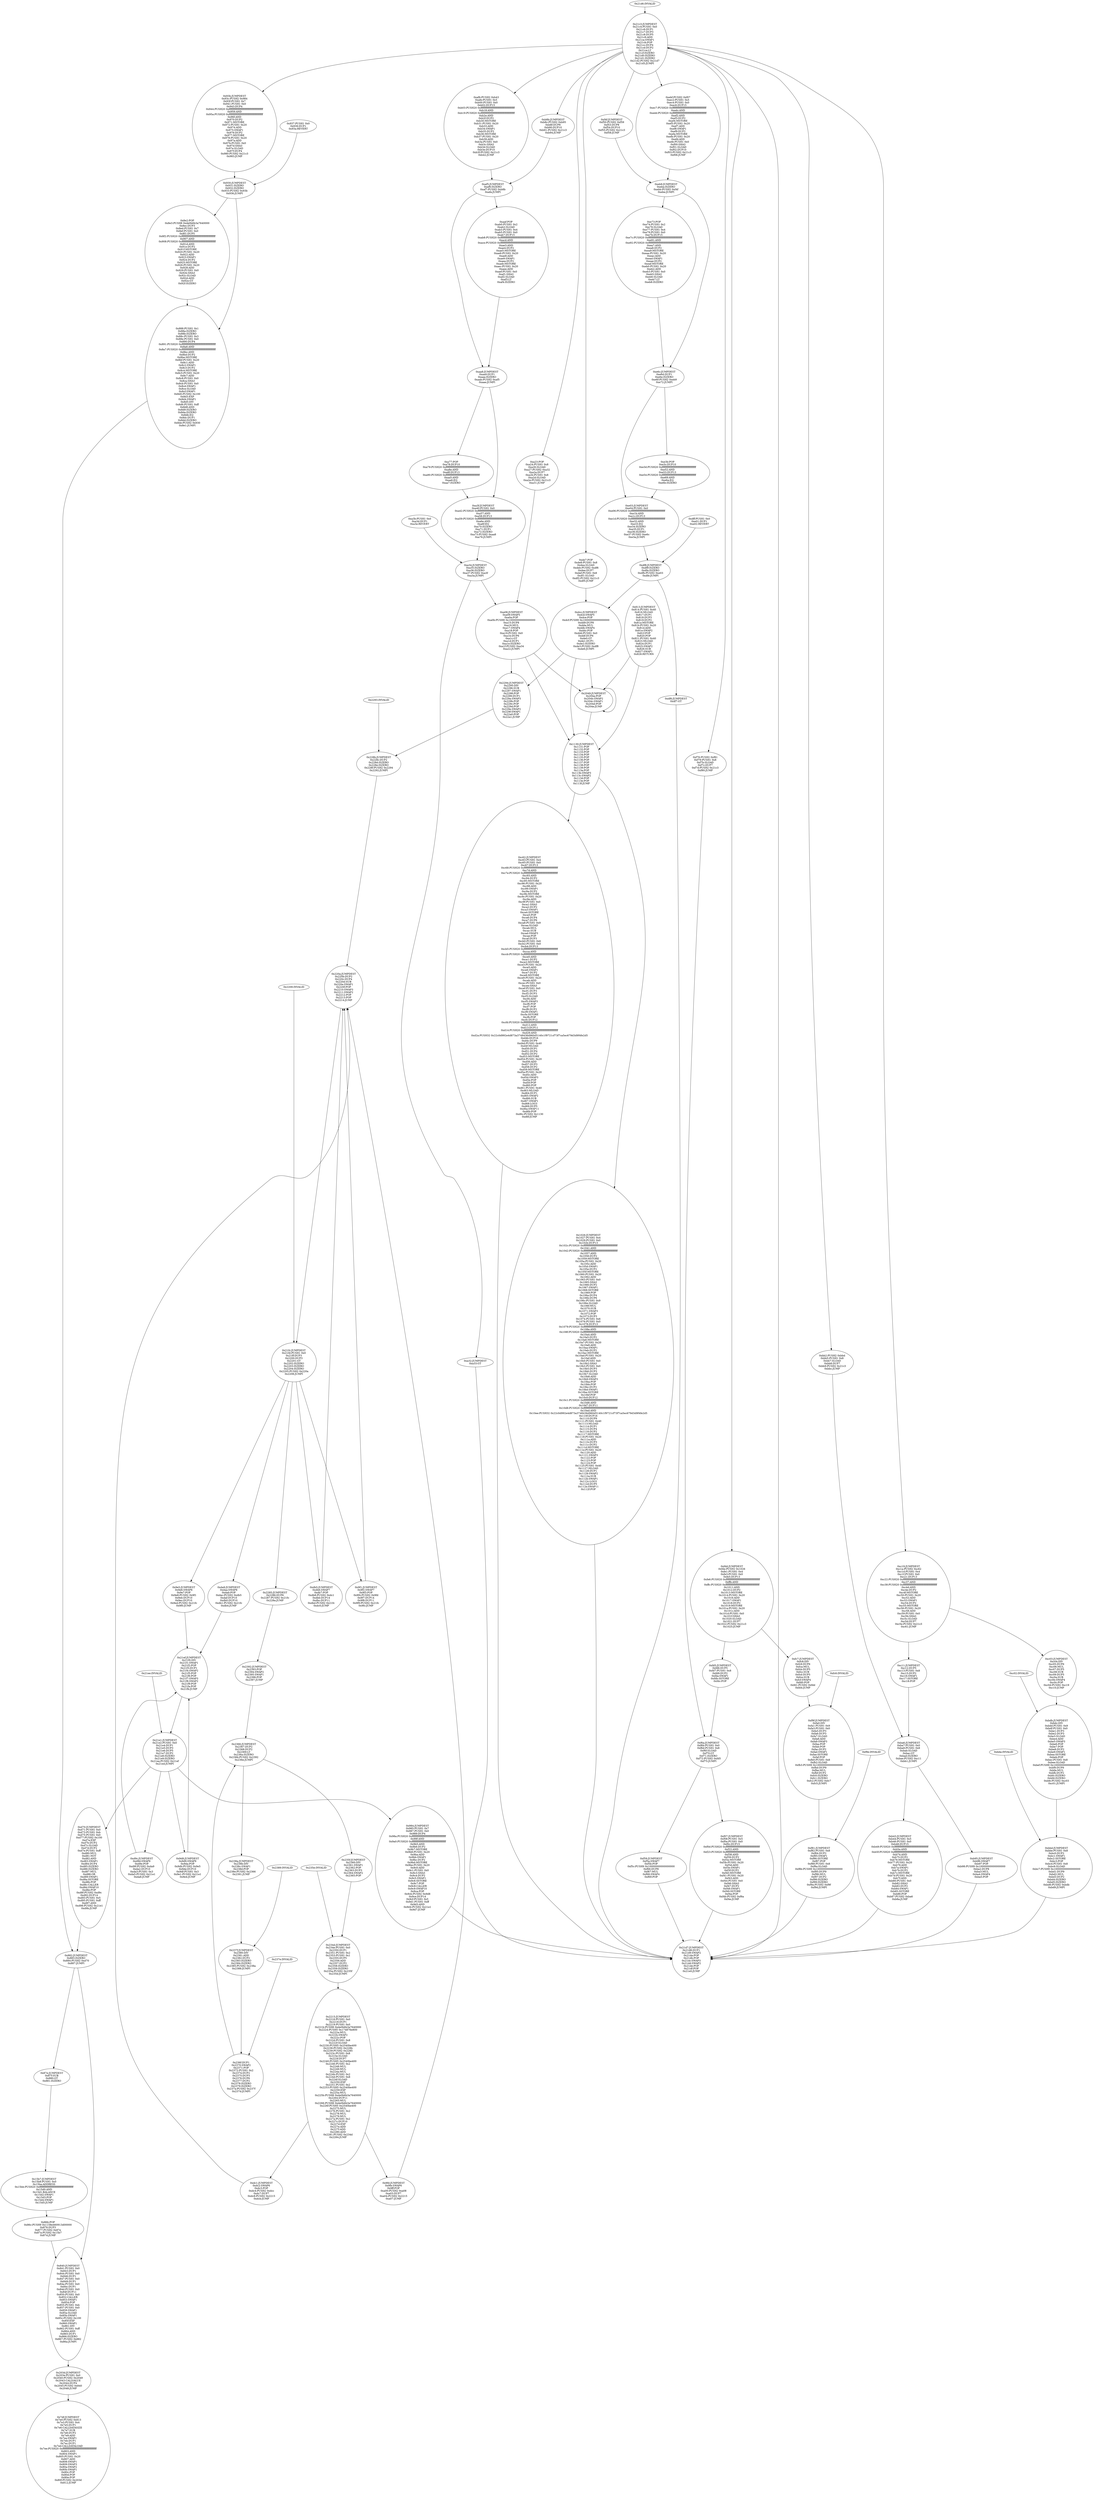 digraph{
2015[label="0x7df:JUMPDEST
0x7e0:PUSH2 0x813
0x7e3:PUSH1 0x4
0x7e5:DUP1
0x7e6:CALLDATASIZE
0x7e7:SUB
0x7e8:DUP2
0x7e9:ADD
0x7ea:SWAP1
0x7eb:DUP1
0x7ec:DUP1
0x7ed:CALLDATALOAD
0x7ee:PUSH20 0xffffffffffffffffffffffffffffffffffffffff
0x803:AND
0x804:SWAP1
0x805:PUSH1 0x20
0x807:ADD
0x808:SWAP1
0x809:SWAP3
0x80a:SWAP2
0x80b:SWAP1
0x80c:POP
0x80d:POP
0x80e:POP
0x80f:PUSH2 0x203d
0x812:JUMP"]
8253[label="0x203d:JUMPDEST
0x203e:PUSH1 0x0
0x2040:PUSH2 0x2049
0x2043:CALLVALUE
0x2044:DUP4
0x2045:PUSH2 0x840
0x2048:JUMP"]
8253 -> 2015
2112[label="0x840:JUMPDEST
0x841:PUSH1 0x0
0x843:DUP1
0x844:PUSH1 0x0
0x846:DUP1
0x847:PUSH1 0x0
0x849:DUP1
0x84a:PUSH1 0x0
0x84c:DUP1
0x84d:PUSH1 0x0
0x84f:DUP11
0x850:PUSH1 0x0
0x852:CALLER
0x853:SWAP1
0x854:POP
0x855:PUSH1 0xb
0x857:PUSH1 0x0
0x859:SWAP1
0x85a:SLOAD
0x85b:SWAP1
0x85c:PUSH2 0x100
0x85f:EXP
0x860:SWAP1
0x861:DIV
0x862:PUSH1 0xff
0x864:AND
0x865:DUP1
0x866:ISZERO
0x867:PUSH2 0x882
0x86a:JUMPI"]
2112 -> 8253
2155[label="0x86b:POP
0x86c:PUSH9 0x1158e460913d00000
0x876:DUP3
0x877:PUSH2 0x87e
0x87a:PUSH2 0x15b7
0x87d:JUMP"]
2155 -> 2112
5559[label="0x15b7:JUMPDEST
0x15b8:PUSH1 0x0
0x15ba:ADDRESS
0x15bb:PUSH20 0xffffffffffffffffffffffffffffffffffffffff
0x15d0:AND
0x15d1:BALANCE
0x15d2:SWAP1
0x15d3:POP
0x15d4:SWAP1
0x15d5:JUMP"]
5559 -> 2155
2178[label="0x882:JUMPDEST
0x883:ISZERO
0x884:PUSH2 0xd70
0x887:JUMPI"]
2178 -> 2174
2178 -> 2112
2184[label="0x888:PUSH1 0x1
0x88a:ISZERO
0x88b:ISZERO
0x88c:PUSH1 0x3
0x88e:PUSH1 0x0
0x890:DUP4
0x891:PUSH20 0xffffffffffffffffffffffffffffffffffffffff
0x8a6:AND
0x8a7:PUSH20 0xffffffffffffffffffffffffffffffffffffffff
0x8bc:AND
0x8bd:DUP2
0x8be:MSTORE
0x8bf:PUSH1 0x20
0x8c1:ADD
0x8c2:SWAP1
0x8c3:DUP2
0x8c4:MSTORE
0x8c5:PUSH1 0x20
0x8c7:ADD
0x8c8:PUSH1 0x0
0x8ca:SHA3
0x8cb:PUSH1 0x0
0x8cd:SWAP1
0x8ce:SLOAD
0x8cf:SWAP1
0x8d0:PUSH2 0x100
0x8d3:EXP
0x8d4:SWAP1
0x8d5:DIV
0x8d6:PUSH1 0xff
0x8d8:AND
0x8d9:ISZERO
0x8da:ISZERO
0x8db:EQ
0x8dc:DUP1
0x8dd:ISZERO
0x8de:PUSH2 0x930
0x8e1:JUMPI"]
2184 -> 2178
2274[label="0x8e2:POP
0x8e3:PUSH8 0xde0b6b3a7640000
0x8ec:DUP3
0x8ed:PUSH1 0x7
0x8ef:PUSH1 0x0
0x8f1:DUP5
0x8f2:PUSH20 0xffffffffffffffffffffffffffffffffffffffff
0x907:AND
0x908:PUSH20 0xffffffffffffffffffffffffffffffffffffffff
0x91d:AND
0x91e:DUP2
0x91f:MSTORE
0x920:PUSH1 0x20
0x922:ADD
0x923:SWAP1
0x924:DUP2
0x925:MSTORE
0x926:PUSH1 0x20
0x928:ADD
0x929:PUSH1 0x0
0x92b:SHA3
0x92c:SLOAD
0x92d:ADD
0x92e:GT
0x92f:ISZERO"]
2274 -> 2184
2352[label="0x930:JUMPDEST
0x931:ISZERO
0x932:ISZERO
0x933:PUSH2 0x93b
0x936:JUMPI"]
2352 -> 2274
2352 -> 2184
2359[label="0x937:PUSH1 0x0
0x939:DUP1
0x93a:REVERT"]
2359 -> 2352
2174[label="0x87e:JUMPDEST
0x87f:SUB
0x880:GT
0x881:ISZERO"]
2174 -> 5559
2363[label="0x93b:JUMPDEST
0x93c:PUSH2 0x984
0x93f:PUSH1 0x7
0x941:PUSH1 0x0
0x943:DUP4
0x944:PUSH20 0xffffffffffffffffffffffffffffffffffffffff
0x959:AND
0x95a:PUSH20 0xffffffffffffffffffffffffffffffffffffffff
0x96f:AND
0x970:DUP2
0x971:MSTORE
0x972:PUSH1 0x20
0x974:ADD
0x975:SWAP1
0x976:DUP2
0x977:MSTORE
0x978:PUSH1 0x20
0x97a:ADD
0x97b:PUSH1 0x0
0x97d:SHA3
0x97e:SLOAD
0x97f:DUP4
0x980:PUSH2 0x21c3
0x983:JUMP"]
2363 -> 2352
3440[label="0xd70:JUMPDEST
0xd71:PUSH1 0x0
0xd73:PUSH1 0xb
0xd75:PUSH1 0x0
0xd77:PUSH2 0x100
0xd7a:EXP
0xd7b:DUP2
0xd7c:SLOAD
0xd7d:DUP2
0xd7e:PUSH1 0xff
0xd80:MUL
0xd81:NOT
0xd82:AND
0xd83:SWAP1
0xd84:DUP4
0xd85:ISZERO
0xd86:ISZERO
0xd87:MUL
0xd88:OR
0xd89:SWAP1
0xd8a:SSTORE
0xd8b:POP
0xd8c:CALLER
0xd8d:SWAP10
0xd8e:POP
0xd8f:PUSH2 0xd9c
0xd92:DUP14
0xd93:PUSH1 0x5
0xd95:PUSH1 0xff
0xd97:AND
0xd98:PUSH2 0x21e1
0xd9b:JUMP"]
3440 -> 2178
8673[label="0x21e1:JUMPDEST
0x21e2:PUSH1 0x0
0x21e4:DUP1
0x21e5:DUP3
0x21e6:DUP5
0x21e7:DUP2
0x21e8:ISZERO
0x21e9:ISZERO
0x21ea:PUSH2 0x21ef
0x21ed:JUMPI"]
8673 -> 3440
8673 -> 2436
8673 -> 3484
8673 -> 2520
8686[label="0x21ee:INVALID"]
8686 -> 8673
8643[label="0x21c3:JUMPDEST
0x21c4:PUSH1 0x0
0x21c6:DUP1
0x21c7:DUP3
0x21c8:DUP5
0x21c9:ADD
0x21ca:SWAP1
0x21cb:POP
0x21cc:DUP4
0x21cd:DUP2
0x21ce:LT
0x21cf:ISZERO
0x21d0:ISZERO
0x21d1:ISZERO
0x21d2:PUSH2 0x21d7
0x21d5:JUMPI"]
8643 -> 2363
8643 -> 2595
8643 -> 3559
8643 -> 2811
8643 -> 2955
8643 -> 3775
8643 -> 3919
8643 -> 3958
8643 -> 2994
8643 -> 3097
8643 -> 4061
8662[label="0x21d6:INVALID"]
8662 -> 8643
8663[label="0x21d7:JUMPDEST
0x21d8:DUP1
0x21d9:SWAP2
0x21da:POP
0x21db:POP
0x21dc:SWAP3
0x21dd:SWAP2
0x21de:POP
0x21df:POP
0x21e0:JUMP"]
8663 -> 8643
8687[label="0x21ef:JUMPDEST
0x21f0:DIV
0x21f1:SWAP1
0x21f2:POP
0x21f3:DUP1
0x21f4:SWAP2
0x21f5:POP
0x21f6:POP
0x21f7:SWAP3
0x21f8:SWAP2
0x21f9:POP
0x21fa:POP
0x21fb:JUMP"]
8687 -> 8673
2436[label="0x984:JUMPDEST
0x985:PUSH1 0x7
0x987:PUSH1 0x0
0x989:DUP4
0x98a:PUSH20 0xffffffffffffffffffffffffffffffffffffffff
0x99f:AND
0x9a0:PUSH20 0xffffffffffffffffffffffffffffffffffffffff
0x9b5:AND
0x9b6:DUP2
0x9b7:MSTORE
0x9b8:PUSH1 0x20
0x9ba:ADD
0x9bb:SWAP1
0x9bc:DUP2
0x9bd:MSTORE
0x9be:PUSH1 0x20
0x9c0:ADD
0x9c1:PUSH1 0x0
0x9c3:SHA3
0x9c4:DUP2
0x9c5:SWAP1
0x9c6:SSTORE
0x9c7:POP
0x9c8:CALLER
0x9c9:SWAP10
0x9ca:POP
0x9cb:PUSH2 0x9d8
0x9ce:DUP14
0x9cf:PUSH1 0x5
0x9d1:PUSH1 0xff
0x9d3:AND
0x9d4:PUSH2 0x21e1
0x9d7:JUMP"]
2436 -> 8663
3484[label="0xd9c:JUMPDEST
0xd9d:SWAP9
0xd9e:POP
0xd9f:PUSH2 0xda9
0xda2:DUP10
0xda3:PUSH1 0x3
0xda5:PUSH2 0x21e1
0xda8:JUMP"]
3484 -> 8687
2520[label="0x9d8:JUMPDEST
0x9d9:SWAP9
0x9da:POP
0x9db:PUSH2 0x9e5
0x9de:DUP10
0x9df:PUSH1 0x3
0x9e1:PUSH2 0x21e1
0x9e4:JUMP"]
2520 -> 8687
2533[label="0x9e5:JUMPDEST
0x9e6:SWAP8
0x9e7:POP
0x9e8:PUSH2 0x9f1
0x9eb:DUP10
0x9ec:DUP10
0x9ed:PUSH2 0x21fc
0x9f0:JUMP"]
2533 -> 8687
8700[label="0x21fc:JUMPDEST
0x21fd:PUSH1 0x0
0x21ff:DUP3
0x2200:DUP3
0x2201:GT
0x2202:ISZERO
0x2203:ISZERO
0x2204:ISZERO
0x2205:PUSH2 0x220a
0x2208:JUMPI"]
8700 -> 2533
8700 -> 3497
8700 -> 3509
8700 -> 2545
8700 -> 8837
8713[label="0x2209:INVALID"]
8713 -> 8700
3497[label="0xda9:JUMPDEST
0xdaa:SWAP8
0xdab:POP
0xdac:PUSH2 0xdb5
0xdaf:DUP10
0xdb0:DUP10
0xdb1:PUSH2 0x21fc
0xdb4:JUMP"]
3497 -> 8687
8714[label="0x220a:JUMPDEST
0x220b:DUP2
0x220c:DUP4
0x220d:SUB
0x220e:SWAP1
0x220f:POP
0x2210:SWAP3
0x2211:SWAP2
0x2212:POP
0x2213:POP
0x2214:JUMP"]
8714 -> 8700
3509[label="0xdb5:JUMPDEST
0xdb6:SWAP7
0xdb7:POP
0xdb8:PUSH2 0xdc1
0xdbb:DUP14
0xdbc:DUP11
0xdbd:PUSH2 0x21fc
0xdc0:JUMP"]
3509 -> 8714
2545[label="0x9f1:JUMPDEST
0x9f2:SWAP7
0x9f3:POP
0x9f4:PUSH2 0x9fd
0x9f7:DUP14
0x9f8:DUP11
0x9f9:PUSH2 0x21fc
0x9fc:JUMP"]
2545 -> 8714
3521[label="0xdc1:JUMPDEST
0xdc2:SWAP6
0xdc3:POP
0xdc4:PUSH2 0xdcc
0xdc7:DUP7
0xdc8:PUSH2 0x2215
0xdcb:JUMP"]
3521 -> 8714
2557[label="0x9fd:JUMPDEST
0x9fe:SWAP6
0x9ff:POP
0xa00:PUSH2 0xa08
0xa03:DUP7
0xa04:PUSH2 0x2215
0xa07:JUMP"]
2557 -> 8714
8725[label="0x2215:JUMPDEST
0x2216:PUSH1 0x0
0x2218:DUP1
0x2219:PUSH1 0x0
0x221b:PUSH8 0xde0b6b3a7640000
0x2224:PUSH5 0x174876e800
0x222a:MUL
0x222b:SWAP2
0x222c:POP
0x222d:PUSH1 0x8
0x222f:SLOAD
0x2230:PUSH5 0x2540be400
0x2236:PUSH2 0x228b
0x2239:PUSH2 0x2285
0x223c:PUSH1 0x8
0x223e:SLOAD
0x223f:DUP7
0x2240:PUSH5 0x2540be400
0x2246:PUSH1 0x2
0x2248:MUL
0x2249:MUL
0x224a:MUL
0x224b:PUSH1 0x2
0x224d:PUSH1 0x8
0x224f:SLOAD
0x2250:EXP
0x2251:PUSH1 0x2
0x2253:PUSH5 0x2540be400
0x2259:EXP
0x225a:MUL
0x225b:PUSH8 0xde0b6b3a7640000
0x2264:DUP11
0x2265:MUL
0x2266:PUSH8 0xde0b6b3a7640000
0x226f:PUSH5 0x2540be400
0x2275:MUL
0x2276:PUSH1 0x2
0x2278:MUL
0x2279:MUL
0x227a:PUSH1 0x2
0x227c:DUP10
0x227d:EXP
0x227e:ADD
0x227f:ADD
0x2280:ADD
0x2281:PUSH2 0x234d
0x2284:JUMP"]
8725 -> 3521
8725 -> 2557
9037[label="0x234d:JUMPDEST
0x234e:PUSH1 0x0
0x2350:DUP1
0x2351:PUSH1 0x2
0x2353:PUSH1 0x1
0x2355:DUP5
0x2356:ADD
0x2357:DUP2
0x2358:ISZERO
0x2359:ISZERO
0x235a:PUSH2 0x235f
0x235d:JUMPI"]
9037 -> 8725
9054[label="0x235e:INVALID"]
9054 -> 9037
9055[label="0x235f:JUMPDEST
0x2360:DIV
0x2361:SWAP1
0x2362:POP
0x2363:DUP3
0x2364:SWAP2
0x2365:POP"]
9055 -> 9037
9062[label="0x2366:JUMPDEST
0x2367:DUP2
0x2368:DUP2
0x2369:LT
0x236a:ISZERO
0x236b:PUSH2 0x2392
0x236e:JUMPI"]
9062 -> 9055
9062 -> 9098
9071[label="0x236f:DUP1
0x2370:SWAP2
0x2371:POP
0x2372:PUSH1 0x2
0x2374:DUP2
0x2375:DUP3
0x2376:DUP6
0x2377:DUP2
0x2378:ISZERO
0x2379:ISZERO
0x237a:PUSH2 0x237f
0x237d:JUMPI"]
9071 -> 9062
9086[label="0x237e:INVALID"]
9086 -> 9071
9106[label="0x2392:JUMPDEST
0x2393:POP
0x2394:SWAP2
0x2395:SWAP1
0x2396:POP
0x2397:JUMP"]
9106 -> 9062
9087[label="0x237f:JUMPDEST
0x2380:DIV
0x2381:ADD
0x2382:DUP2
0x2383:ISZERO
0x2384:ISZERO
0x2385:PUSH2 0x238a
0x2388:JUMPI"]
9087 -> 9071
9097[label="0x2389:INVALID"]
9097 -> 9087
8837[label="0x2285:JUMPDEST
0x2286:DUP6
0x2287:PUSH2 0x21fc
0x228a:JUMP"]
8837 -> 9106
9098[label="0x238a:JUMPDEST
0x238b:DIV
0x238c:SWAP1
0x238d:POP
0x238e:PUSH2 0x2366
0x2391:JUMP"]
9098 -> 9087
8843[label="0x228b:JUMPDEST
0x228c:DUP2
0x228d:ISZERO
0x228e:ISZERO
0x228f:PUSH2 0x2294
0x2292:JUMPI"]
8843 -> 8714
8851[label="0x2293:INVALID"]
8851 -> 8843
8852[label="0x2294:JUMPDEST
0x2295:DIV
0x2296:SUB
0x2297:SWAP1
0x2298:POP
0x2299:DUP1
0x229a:SWAP3
0x229b:POP
0x229c:POP
0x229d:POP
0x229e:SWAP2
0x229f:SWAP1
0x22a0:POP
0x22a1:JUMP"]
8852 -> 8843
2568[label="0xa08:JUMPDEST
0xa09:SWAP5
0xa0a:POP
0xa0b:PUSH9 0x10000000000000000
0xa15:DUP8
0xa16:MUL
0xa17:SWAP4
0xa18:POP
0xa19:PUSH1 0x0
0xa1b:DUP6
0xa1c:GT
0xa1d:DUP1
0xa1e:ISZERO
0xa1f:PUSH2 0xa34
0xa22:JUMPI"]
2568 -> 8852
2568 -> 4400
2568 -> 8265
2595[label="0xa23:POP
0xa24:PUSH1 0x8
0xa26:SLOAD
0xa27:PUSH2 0xa32
0xa2a:DUP7
0xa2b:PUSH1 0x8
0xa2d:SLOAD
0xa2e:PUSH2 0x21c3
0xa31:JUMP"]
2595 -> 2568
2610[label="0xa32:JUMPDEST
0xa33:GT"]
2610 -> 8663
2612[label="0xa34:JUMPDEST
0xa35:ISZERO
0xa36:ISZERO
0xa37:PUSH2 0xa3f
0xa3a:JUMPI"]
2612 -> 2610
2612 -> 2568
2619[label="0xa3b:PUSH1 0x0
0xa3d:DUP1
0xa3e:REVERT"]
2619 -> 2612
3532[label="0xdcc:JUMPDEST
0xdcd:SWAP5
0xdce:POP
0xdcf:PUSH9 0x10000000000000000
0xdd9:DUP8
0xdda:MUL
0xddb:SWAP4
0xddc:POP
0xddd:PUSH1 0x0
0xddf:DUP6
0xde0:GT
0xde1:DUP1
0xde2:ISZERO
0xde3:PUSH2 0xdf8
0xde6:JUMPI"]
3532 -> 8852
3532 -> 4400
3532 -> 8265
3559[label="0xde7:POP
0xde8:PUSH1 0x8
0xdea:SLOAD
0xdeb:PUSH2 0xdf6
0xdee:DUP7
0xdef:PUSH1 0x8
0xdf1:SLOAD
0xdf2:PUSH2 0x21c3
0xdf5:JUMP"]
3559 -> 3532
3576[label="0xdf8:JUMPDEST
0xdf9:ISZERO
0xdfa:ISZERO
0xdfb:PUSH2 0xe03
0xdfe:JUMPI"]
3576 -> 3574
3576 -> 3532
3583[label="0xdff:PUSH1 0x0
0xe01:DUP1
0xe02:REVERT"]
3583 -> 3576
2623[label="0xa3f:JUMPDEST
0xa40:PUSH1 0x0
0xa42:PUSH20 0xffffffffffffffffffffffffffffffffffffffff
0xa57:AND
0xa58:DUP13
0xa59:PUSH20 0xffffffffffffffffffffffffffffffffffffffff
0xa6e:AND
0xa6f:EQ
0xa70:ISZERO
0xa71:DUP1
0xa72:ISZERO
0xa73:PUSH2 0xaa8
0xa76:JUMPI"]
2623 -> 2612
2679[label="0xa77:POP
0xa78:DUP10
0xa79:PUSH20 0xffffffffffffffffffffffffffffffffffffffff
0xa8e:AND
0xa8f:DUP13
0xa90:PUSH20 0xffffffffffffffffffffffffffffffffffffffff
0xaa5:AND
0xaa6:EQ
0xaa7:ISZERO"]
2679 -> 2623
2728[label="0xaa8:JUMPDEST
0xaa9:DUP1
0xaaa:ISZERO
0xaab:PUSH2 0xaf5
0xaae:JUMPI"]
2728 -> 2679
2728 -> 2623
2735[label="0xaaf:POP
0xab0:PUSH1 0x2
0xab2:SLOAD
0xab3:PUSH1 0x4
0xab5:PUSH1 0x0
0xab7:DUP15
0xab8:PUSH20 0xffffffffffffffffffffffffffffffffffffffff
0xacd:AND
0xace:PUSH20 0xffffffffffffffffffffffffffffffffffffffff
0xae3:AND
0xae4:DUP2
0xae5:MSTORE
0xae6:PUSH1 0x20
0xae8:ADD
0xae9:SWAP1
0xaea:DUP2
0xaeb:MSTORE
0xaec:PUSH1 0x20
0xaee:ADD
0xaef:PUSH1 0x0
0xaf1:SHA3
0xaf2:SLOAD
0xaf3:LT
0xaf4:ISZERO"]
2735 -> 2728
2805[label="0xaf5:JUMPDEST
0xaf6:ISZERO
0xaf7:PUSH2 0xb8b
0xafa:JUMPI"]
2805 -> 2735
2805 -> 2728
2811[label="0xafb:PUSH2 0xb43
0xafe:PUSH1 0x5
0xb00:PUSH1 0x0
0xb02:DUP15
0xb03:PUSH20 0xffffffffffffffffffffffffffffffffffffffff
0xb18:AND
0xb19:PUSH20 0xffffffffffffffffffffffffffffffffffffffff
0xb2e:AND
0xb2f:DUP2
0xb30:MSTORE
0xb31:PUSH1 0x20
0xb33:ADD
0xb34:SWAP1
0xb35:DUP2
0xb36:MSTORE
0xb37:PUSH1 0x20
0xb39:ADD
0xb3a:PUSH1 0x0
0xb3c:SHA3
0xb3d:SLOAD
0xb3e:DUP10
0xb3f:PUSH2 0x21c3
0xb42:JUMP"]
2811 -> 2805
2955[label="0xb8b:JUMPDEST
0xb8c:PUSH2 0xb95
0xb8f:DUP8
0xb90:DUP10
0xb91:PUSH2 0x21c3
0xb94:JUMP"]
2955 -> 2805
3574[label="0xdf6:JUMPDEST
0xdf7:GT"]
3574 -> 8663
3587[label="0xe03:JUMPDEST
0xe04:PUSH1 0x0
0xe06:PUSH20 0xffffffffffffffffffffffffffffffffffffffff
0xe1b:AND
0xe1c:DUP13
0xe1d:PUSH20 0xffffffffffffffffffffffffffffffffffffffff
0xe32:AND
0xe33:EQ
0xe34:ISZERO
0xe35:DUP1
0xe36:ISZERO
0xe37:PUSH2 0xe6c
0xe3a:JUMPI"]
3587 -> 3576
3643[label="0xe3b:POP
0xe3c:DUP10
0xe3d:PUSH20 0xffffffffffffffffffffffffffffffffffffffff
0xe52:AND
0xe53:DUP13
0xe54:PUSH20 0xffffffffffffffffffffffffffffffffffffffff
0xe69:AND
0xe6a:EQ
0xe6b:ISZERO"]
3643 -> 3587
3692[label="0xe6c:JUMPDEST
0xe6d:DUP1
0xe6e:ISZERO
0xe6f:PUSH2 0xeb9
0xe72:JUMPI"]
3692 -> 3643
3692 -> 3587
3699[label="0xe73:POP
0xe74:PUSH1 0x2
0xe76:SLOAD
0xe77:PUSH1 0x4
0xe79:PUSH1 0x0
0xe7b:DUP15
0xe7c:PUSH20 0xffffffffffffffffffffffffffffffffffffffff
0xe91:AND
0xe92:PUSH20 0xffffffffffffffffffffffffffffffffffffffff
0xea7:AND
0xea8:DUP2
0xea9:MSTORE
0xeaa:PUSH1 0x20
0xeac:ADD
0xead:SWAP1
0xeae:DUP2
0xeaf:MSTORE
0xeb0:PUSH1 0x20
0xeb2:ADD
0xeb3:PUSH1 0x0
0xeb5:SHA3
0xeb6:SLOAD
0xeb7:LT
0xeb8:ISZERO"]
3699 -> 3692
3769[label="0xeb9:JUMPDEST
0xeba:ISZERO
0xebb:PUSH2 0xf4f
0xebe:JUMPI"]
3769 -> 3699
3769 -> 3692
3775[label="0xebf:PUSH2 0xf07
0xec2:PUSH1 0x5
0xec4:PUSH1 0x0
0xec6:DUP15
0xec7:PUSH20 0xffffffffffffffffffffffffffffffffffffffff
0xedc:AND
0xedd:PUSH20 0xffffffffffffffffffffffffffffffffffffffff
0xef2:AND
0xef3:DUP2
0xef4:MSTORE
0xef5:PUSH1 0x20
0xef7:ADD
0xef8:SWAP1
0xef9:DUP2
0xefa:MSTORE
0xefb:PUSH1 0x20
0xefd:ADD
0xefe:PUSH1 0x0
0xf00:SHA3
0xf01:SLOAD
0xf02:DUP10
0xf03:PUSH2 0x21c3
0xf06:JUMP"]
3775 -> 3769
2883[label="0xb43:JUMPDEST
0xb44:PUSH1 0x5
0xb46:PUSH1 0x0
0xb48:DUP15
0xb49:PUSH20 0xffffffffffffffffffffffffffffffffffffffff
0xb5e:AND
0xb5f:PUSH20 0xffffffffffffffffffffffffffffffffffffffff
0xb74:AND
0xb75:DUP2
0xb76:MSTORE
0xb77:PUSH1 0x20
0xb79:ADD
0xb7a:SWAP1
0xb7b:DUP2
0xb7c:MSTORE
0xb7d:PUSH1 0x20
0xb7f:ADD
0xb80:PUSH1 0x0
0xb82:SHA3
0xb83:DUP2
0xb84:SWAP1
0xb85:SSTORE
0xb86:POP
0xb87:PUSH2 0xba6
0xb8a:JUMP"]
2883 -> 8663
3919[label="0xf4f:JUMPDEST
0xf50:PUSH2 0xf59
0xf53:DUP8
0xf54:DUP10
0xf55:PUSH2 0x21c3
0xf58:JUMP"]
3919 -> 3769
3929[label="0xf59:JUMPDEST
0xf5a:SWAP7
0xf5b:POP
0xf5c:PUSH9 0x10000000000000000
0xf66:DUP8
0xf67:MUL
0xf68:SWAP4
0xf69:POP"]
3929 -> 8663
3946[label="0xf6a:JUMPDEST
0xf6b:PUSH1 0x0
0xf6d:PUSH1 0x8
0xf6f:SLOAD
0xf70:GT
0xf71:ISZERO
0xf72:PUSH2 0xfd5
0xf75:JUMPI"]
3946 -> 3929
3946 -> 3847
3958[label="0xf76:PUSH2 0xf81
0xf79:PUSH1 0x8
0xf7b:SLOAD
0xf7c:DUP7
0xf7d:PUSH2 0x21c3
0xf80:JUMP"]
3958 -> 3946
2982[label="0xba6:JUMPDEST
0xba7:PUSH1 0x0
0xba9:PUSH1 0x8
0xbab:SLOAD
0xbac:GT
0xbad:ISZERO
0xbae:PUSH2 0xc11
0xbb1:JUMPI"]
2982 -> 2965
2982 -> 2883
2994[label="0xbb2:PUSH2 0xbbd
0xbb5:PUSH1 0x8
0xbb7:SLOAD
0xbb8:DUP7
0xbb9:PUSH2 0x21c3
0xbbc:JUMP"]
2994 -> 2982
3089[label="0xc11:JUMPDEST
0xc12:DUP5
0xc13:PUSH1 0x8
0xc15:DUP2
0xc16:SWAP1
0xc17:SSTORE
0xc18:POP"]
3089 -> 2982
3097[label="0xc19:JUMPDEST
0xc1a:PUSH2 0xc62
0xc1d:PUSH1 0x4
0xc1f:PUSH1 0x0
0xc21:DUP13
0xc22:PUSH20 0xffffffffffffffffffffffffffffffffffffffff
0xc37:AND
0xc38:PUSH20 0xffffffffffffffffffffffffffffffffffffffff
0xc4d:AND
0xc4e:DUP2
0xc4f:MSTORE
0xc50:PUSH1 0x20
0xc52:ADD
0xc53:SWAP1
0xc54:DUP2
0xc55:MSTORE
0xc56:PUSH1 0x20
0xc58:ADD
0xc59:PUSH1 0x0
0xc5b:SHA3
0xc5c:SLOAD
0xc5d:DUP7
0xc5e:PUSH2 0x21c3
0xc61:JUMP"]
3097 -> 3089
3097 -> 3075
2965[label="0xb95:JUMPDEST
0xb96:SWAP7
0xb97:POP
0xb98:PUSH9 0x10000000000000000
0xba2:DUP8
0xba3:MUL
0xba4:SWAP4
0xba5:POP"]
2965 -> 8663
3847[label="0xf07:JUMPDEST
0xf08:PUSH1 0x5
0xf0a:PUSH1 0x0
0xf0c:DUP15
0xf0d:PUSH20 0xffffffffffffffffffffffffffffffffffffffff
0xf22:AND
0xf23:PUSH20 0xffffffffffffffffffffffffffffffffffffffff
0xf38:AND
0xf39:DUP2
0xf3a:MSTORE
0xf3b:PUSH1 0x20
0xf3d:ADD
0xf3e:SWAP1
0xf3f:DUP2
0xf40:MSTORE
0xf41:PUSH1 0x20
0xf43:ADD
0xf44:PUSH1 0x0
0xf46:SHA3
0xf47:DUP2
0xf48:SWAP1
0xf49:SSTORE
0xf4a:POP
0xf4b:PUSH2 0xf6a
0xf4e:JUMP"]
3847 -> 8663
4053[label="0xfd5:JUMPDEST
0xfd6:DUP5
0xfd7:PUSH1 0x8
0xfd9:DUP2
0xfda:SWAP1
0xfdb:SSTORE
0xfdc:POP"]
4053 -> 3946
4061[label="0xfdd:JUMPDEST
0xfde:PUSH2 0x1026
0xfe1:PUSH1 0x4
0xfe3:PUSH1 0x0
0xfe5:DUP13
0xfe6:PUSH20 0xffffffffffffffffffffffffffffffffffffffff
0xffb:AND
0xffc:PUSH20 0xffffffffffffffffffffffffffffffffffffffff
0x1011:AND
0x1012:DUP2
0x1013:MSTORE
0x1014:PUSH1 0x20
0x1016:ADD
0x1017:SWAP1
0x1018:DUP2
0x1019:MSTORE
0x101a:PUSH1 0x20
0x101c:ADD
0x101d:PUSH1 0x0
0x101f:SHA3
0x1020:SLOAD
0x1021:DUP7
0x1022:PUSH2 0x21c3
0x1025:JUMP"]
4061 -> 4053
4061 -> 4039
4134[label="0x1026:JUMPDEST
0x1027:PUSH1 0x4
0x1029:PUSH1 0x0
0x102b:DUP13
0x102c:PUSH20 0xffffffffffffffffffffffffffffffffffffffff
0x1041:AND
0x1042:PUSH20 0xffffffffffffffffffffffffffffffffffffffff
0x1057:AND
0x1058:DUP2
0x1059:MSTORE
0x105a:PUSH1 0x20
0x105c:ADD
0x105d:SWAP1
0x105e:DUP2
0x105f:MSTORE
0x1060:PUSH1 0x20
0x1062:ADD
0x1063:PUSH1 0x0
0x1065:SHA3
0x1066:DUP2
0x1067:SWAP1
0x1068:SSTORE
0x1069:POP
0x106a:DUP4
0x106b:DUP6
0x106c:PUSH1 0x9
0x106e:SLOAD
0x106f:MUL
0x1070:SUB
0x1071:SWAP3
0x1072:POP
0x1073:DUP3
0x1074:PUSH1 0x6
0x1076:PUSH1 0x0
0x1078:DUP13
0x1079:PUSH20 0xffffffffffffffffffffffffffffffffffffffff
0x108e:AND
0x108f:PUSH20 0xffffffffffffffffffffffffffffffffffffffff
0x10a4:AND
0x10a5:DUP2
0x10a6:MSTORE
0x10a7:PUSH1 0x20
0x10a9:ADD
0x10aa:SWAP1
0x10ab:DUP2
0x10ac:MSTORE
0x10ad:PUSH1 0x20
0x10af:ADD
0x10b0:PUSH1 0x0
0x10b2:SHA3
0x10b3:PUSH1 0x0
0x10b5:DUP3
0x10b6:DUP3
0x10b7:SLOAD
0x10b8:ADD
0x10b9:SWAP3
0x10ba:POP
0x10bb:POP
0x10bc:DUP2
0x10bd:SWAP1
0x10be:SSTORE
0x10bf:POP
0x10c0:DUP12
0x10c1:PUSH20 0xffffffffffffffffffffffffffffffffffffffff
0x10d6:AND
0x10d7:DUP11
0x10d8:PUSH20 0xffffffffffffffffffffffffffffffffffffffff
0x10ed:AND
0x10ee:PUSH32 0x22c0d992e4d873a3748436d960d5140c1f9721cf73f7ca5ec679d3d9f4fe2d5
0x110f:DUP16
0x1110:DUP9
0x1111:PUSH1 0x40
0x1113:MLOAD
0x1114:DUP1
0x1115:DUP4
0x1116:DUP2
0x1117:MSTORE
0x1118:PUSH1 0x20
0x111a:ADD
0x111b:DUP3
0x111c:DUP2
0x111d:MSTORE
0x111e:PUSH1 0x20
0x1120:ADD
0x1121:SWAP3
0x1122:POP
0x1123:POP
0x1124:POP
0x1125:PUSH1 0x40
0x1127:MLOAD
0x1128:DUP1
0x1129:SWAP2
0x112a:SUB
0x112b:SWAP1
0x112c:LOG3
0x112d:DUP5
0x112e:SWAP11
0x112f:POP"]
4134 -> 8663
4400[label="0x1130:JUMPDEST
0x1131:POP
0x1132:POP
0x1133:POP
0x1134:POP
0x1135:POP
0x1136:POP
0x1137:POP
0x1138:POP
0x1139:POP
0x113a:POP
0x113b:SWAP3
0x113c:SWAP2
0x113d:POP
0x113e:POP
0x113f:JUMP"]
4400 -> 4134
4400 -> 3170
2067[label="0x813:JUMPDEST
0x814:PUSH1 0x40
0x816:MLOAD
0x817:DUP1
0x818:DUP3
0x819:DUP2
0x81a:MSTORE
0x81b:PUSH1 0x20
0x81d:ADD
0x81e:SWAP2
0x81f:POP
0x820:POP
0x821:PUSH1 0x40
0x823:MLOAD
0x824:DUP1
0x825:SWAP2
0x826:SUB
0x827:SWAP1
0x828:RETURN"]
2067 -> 4400
2067 -> 8265
8265[label="0x2049:JUMPDEST
0x204a:POP
0x204b:SWAP2
0x204c:SWAP1
0x204d:POP
0x204e:JUMP"]
8265 -> 4400
8265 -> 8265
3969[label="0xf81:JUMPDEST
0xf82:PUSH1 0x8
0xf84:DUP2
0xf85:SWAP1
0xf86:SSTORE
0xf87:POP
0xf88:PUSH1 0x8
0xf8a:SLOAD
0xf8b:PUSH9 0x10000000000000000
0xf95:DUP9
0xf96:MUL
0xf97:DUP2
0xf98:ISZERO
0xf99:ISZERO
0xf9a:PUSH2 0xf9f
0xf9d:JUMPI"]
3969 -> 8663
3998[label="0xf9e:INVALID"]
3998 -> 3969
3999[label="0xf9f:JUMPDEST
0xfa0:DIV
0xfa1:PUSH1 0x9
0xfa3:PUSH1 0x0
0xfa5:DUP3
0xfa6:DUP3
0xfa7:SLOAD
0xfa8:ADD
0xfa9:SWAP3
0xfaa:POP
0xfab:POP
0xfac:DUP2
0xfad:SWAP1
0xfae:SSTORE
0xfaf:POP
0xfb0:PUSH1 0x8
0xfb2:SLOAD
0xfb3:PUSH9 0x10000000000000000
0xfbd:DUP9
0xfbe:MUL
0xfbf:DUP2
0xfc0:ISZERO
0xfc1:ISZERO
0xfc2:PUSH2 0xfc7
0xfc5:JUMPI"]
3999 -> 3969
4038[label="0xfc6:INVALID"]
4038 -> 3999
3170[label="0xc62:JUMPDEST
0xc63:PUSH1 0x4
0xc65:PUSH1 0x0
0xc67:DUP13
0xc68:PUSH20 0xffffffffffffffffffffffffffffffffffffffff
0xc7d:AND
0xc7e:PUSH20 0xffffffffffffffffffffffffffffffffffffffff
0xc93:AND
0xc94:DUP2
0xc95:MSTORE
0xc96:PUSH1 0x20
0xc98:ADD
0xc99:SWAP1
0xc9a:DUP2
0xc9b:MSTORE
0xc9c:PUSH1 0x20
0xc9e:ADD
0xc9f:PUSH1 0x0
0xca1:SHA3
0xca2:DUP2
0xca3:SWAP1
0xca4:SSTORE
0xca5:POP
0xca6:DUP4
0xca7:DUP6
0xca8:PUSH1 0x9
0xcaa:SLOAD
0xcab:MUL
0xcac:SUB
0xcad:SWAP3
0xcae:POP
0xcaf:DUP3
0xcb0:PUSH1 0x6
0xcb2:PUSH1 0x0
0xcb4:DUP13
0xcb5:PUSH20 0xffffffffffffffffffffffffffffffffffffffff
0xcca:AND
0xccb:PUSH20 0xffffffffffffffffffffffffffffffffffffffff
0xce0:AND
0xce1:DUP2
0xce2:MSTORE
0xce3:PUSH1 0x20
0xce5:ADD
0xce6:SWAP1
0xce7:DUP2
0xce8:MSTORE
0xce9:PUSH1 0x20
0xceb:ADD
0xcec:PUSH1 0x0
0xcee:SHA3
0xcef:PUSH1 0x0
0xcf1:DUP3
0xcf2:DUP3
0xcf3:SLOAD
0xcf4:ADD
0xcf5:SWAP3
0xcf6:POP
0xcf7:POP
0xcf8:DUP2
0xcf9:SWAP1
0xcfa:SSTORE
0xcfb:POP
0xcfc:DUP12
0xcfd:PUSH20 0xffffffffffffffffffffffffffffffffffffffff
0xd12:AND
0xd13:DUP11
0xd14:PUSH20 0xffffffffffffffffffffffffffffffffffffffff
0xd29:AND
0xd2a:PUSH32 0x22c0d992e4d873a3748436d960d5140c1f9721cf73f7ca5ec679d3d9f4fe2d5
0xd4b:DUP16
0xd4c:DUP9
0xd4d:PUSH1 0x40
0xd4f:MLOAD
0xd50:DUP1
0xd51:DUP4
0xd52:DUP2
0xd53:MSTORE
0xd54:PUSH1 0x20
0xd56:ADD
0xd57:DUP3
0xd58:DUP2
0xd59:MSTORE
0xd5a:PUSH1 0x20
0xd5c:ADD
0xd5d:SWAP3
0xd5e:POP
0xd5f:POP
0xd60:POP
0xd61:PUSH1 0x40
0xd63:MLOAD
0xd64:DUP1
0xd65:SWAP2
0xd66:SUB
0xd67:SWAP1
0xd68:LOG3
0xd69:DUP5
0xd6a:SWAP11
0xd6b:POP
0xd6c:PUSH2 0x1130
0xd6f:JUMP"]
3170 -> 8663
4039[label="0xfc7:JUMPDEST
0xfc8:DIV
0xfc9:DUP6
0xfca:MUL
0xfcb:DUP5
0xfcc:SUB
0xfcd:DUP5
0xfce:SUB
0xfcf:SWAP4
0xfd0:POP
0xfd1:PUSH2 0xfdd
0xfd4:JUMP"]
4039 -> 3999
3005[label="0xbbd:JUMPDEST
0xbbe:PUSH1 0x8
0xbc0:DUP2
0xbc1:SWAP1
0xbc2:SSTORE
0xbc3:POP
0xbc4:PUSH1 0x8
0xbc6:SLOAD
0xbc7:PUSH9 0x10000000000000000
0xbd1:DUP9
0xbd2:MUL
0xbd3:DUP2
0xbd4:ISZERO
0xbd5:ISZERO
0xbd6:PUSH2 0xbdb
0xbd9:JUMPI"]
3005 -> 8663
3034[label="0xbda:INVALID"]
3034 -> 3005
3035[label="0xbdb:JUMPDEST
0xbdc:DIV
0xbdd:PUSH1 0x9
0xbdf:PUSH1 0x0
0xbe1:DUP3
0xbe2:DUP3
0xbe3:SLOAD
0xbe4:ADD
0xbe5:SWAP3
0xbe6:POP
0xbe7:POP
0xbe8:DUP2
0xbe9:SWAP1
0xbea:SSTORE
0xbeb:POP
0xbec:PUSH1 0x8
0xbee:SLOAD
0xbef:PUSH9 0x10000000000000000
0xbf9:DUP9
0xbfa:MUL
0xbfb:DUP2
0xbfc:ISZERO
0xbfd:ISZERO
0xbfe:PUSH2 0xc03
0xc01:JUMPI"]
3035 -> 3005
3074[label="0xc02:INVALID"]
3074 -> 3035
3075[label="0xc03:JUMPDEST
0xc04:DIV
0xc05:DUP6
0xc06:MUL
0xc07:DUP5
0xc08:SUB
0xc09:DUP5
0xc0a:SUB
0xc0b:SWAP4
0xc0c:POP
0xc0d:PUSH2 0xc19
0xc10:JUMP"]
3075 -> 3035

}